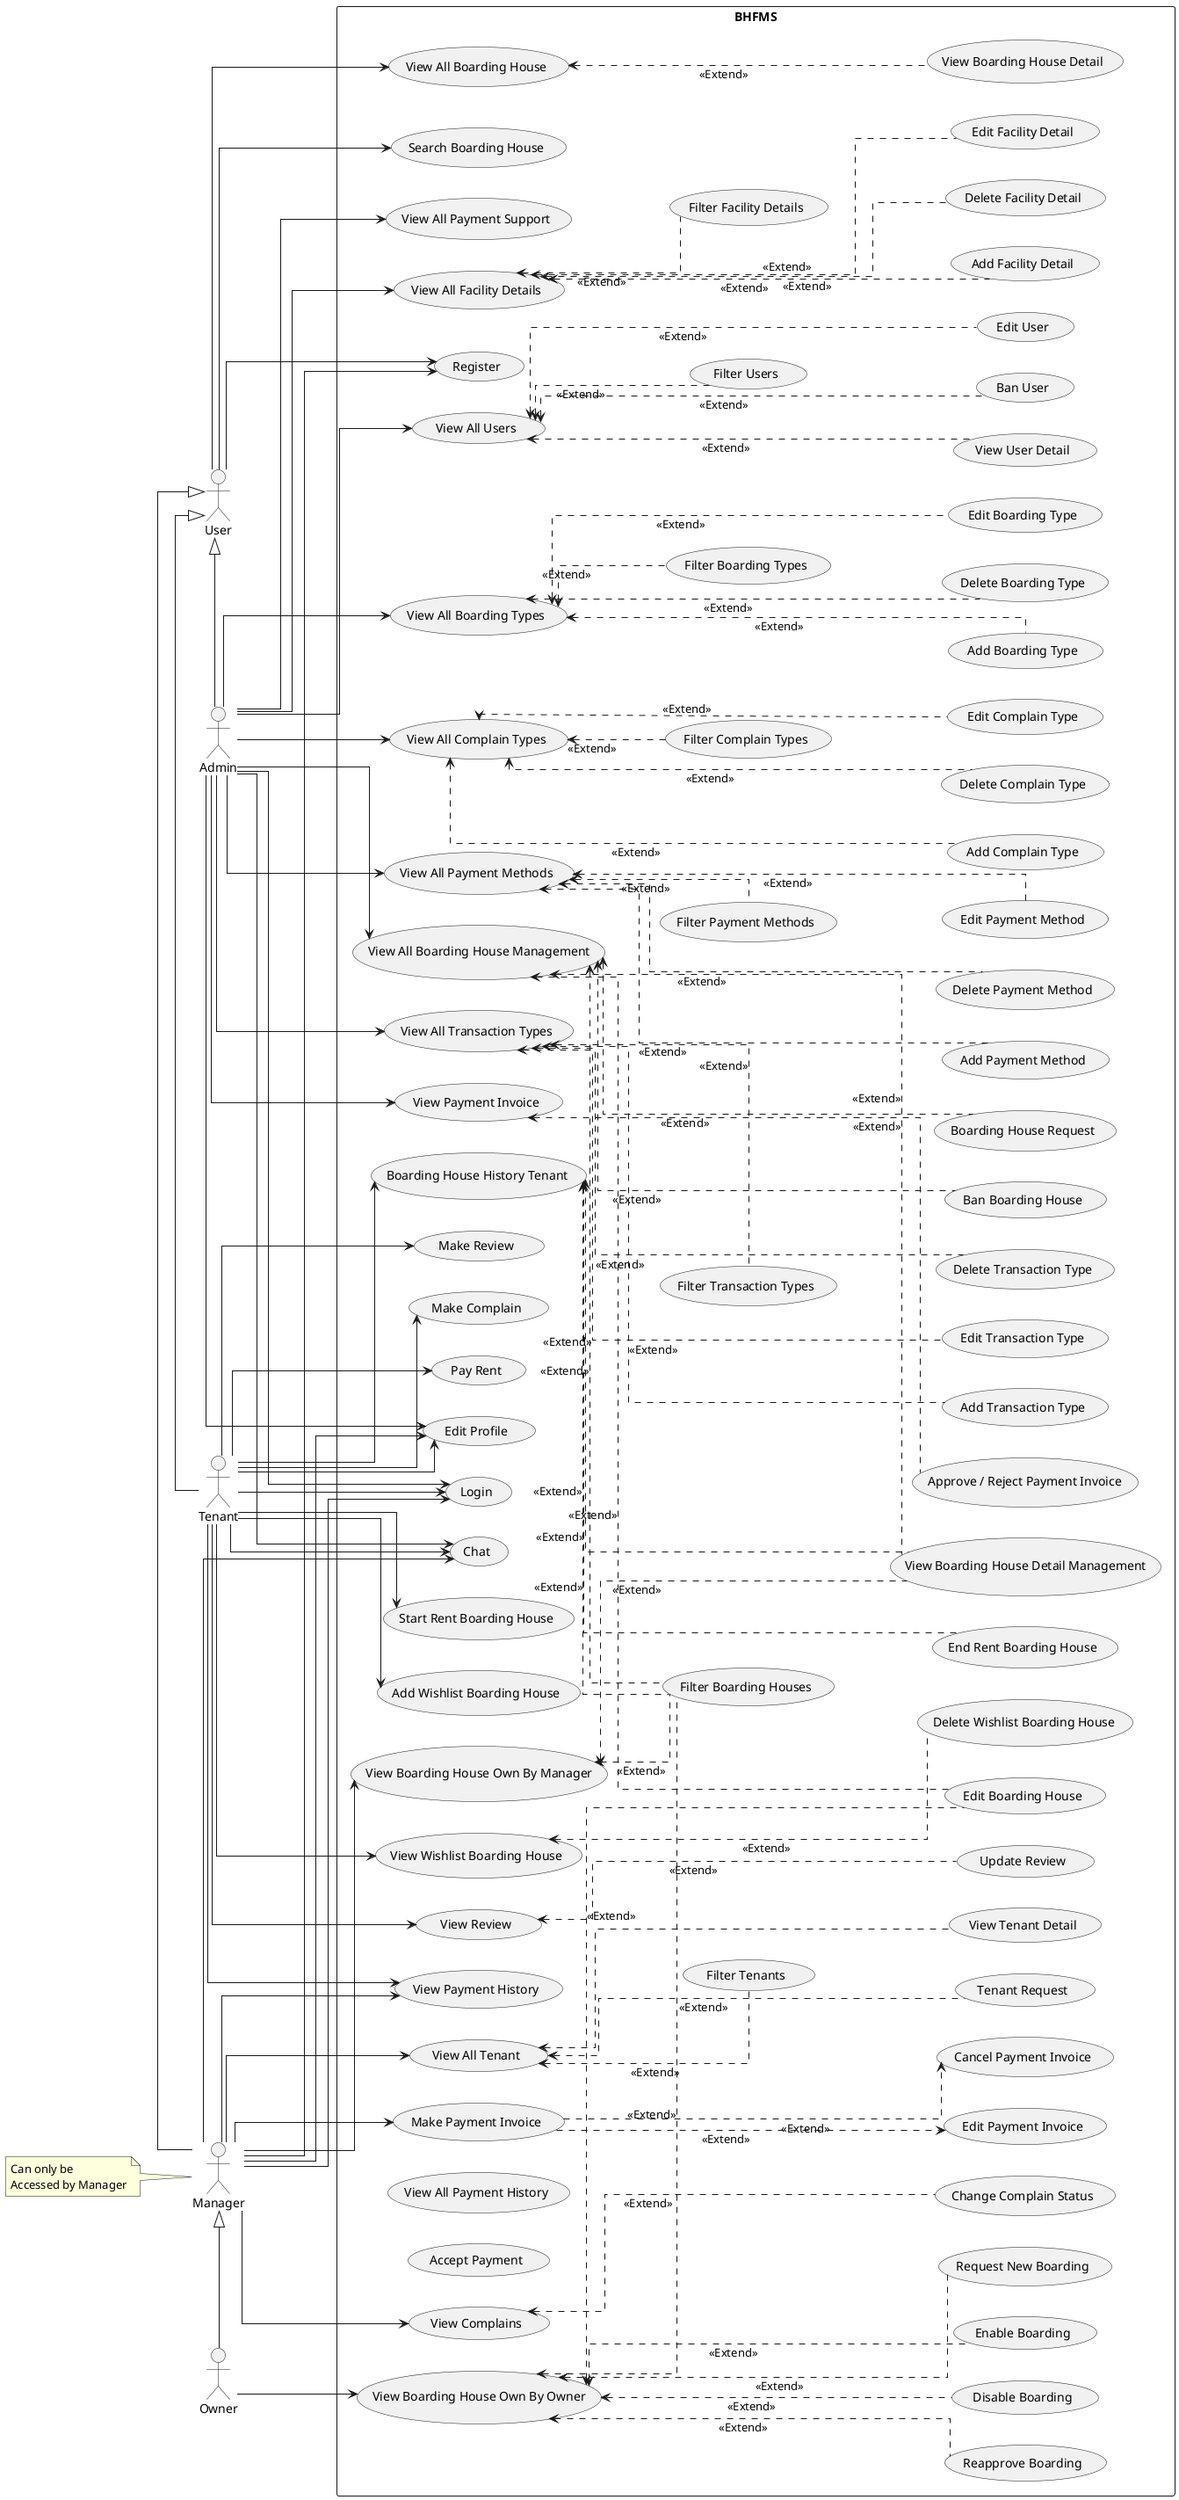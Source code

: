 @startuml
left to right direction
skinparam linetype ortho

rectangle BHFMS {
    ' General'
    usecase (Chat) as cht
    usecase (Login) as lgn
    usecase (Register) as rgs
    usecase (Edit Profile) as edt_profile

    ' Manager'
    usecase (View Complains) as view_cmpln
    usecase (Change Complain Status) as chng_cmpln
    usecase (View All Tenant) as view_tenant
    usecase (Tenant Request) as accept_tenant
    usecase (View Boarding House Own By Manager) as view_bh_own_mng
    usecase (View Tenant Detail) as view_tenant_detail

    usecase (Make Payment Invoice) as mk_pay_inv
    usecase (Edit Payment Invoice) as edit_pay_inv
    usecase (Cancel Payment Invoice) as cancel_pay_inv
    usecase (View Payment History) as view_ph

    ' Boarding House Owner'
    usecase (Request New Boarding) as req_bh
    usecase (Reapprove Boarding) as reapv_bh
    usecase (Disable Boarding) as dis_bh
    usecase (Enable Boarding) as enb_bh
    usecase (Edit Boarding House) as edit_bh
    usecase (View Boarding House Own By Owner) as view_bh_own_own

    ' Tenant'
    usecase (Start Rent Boarding House) as rent_bh
    usecase (End Rent Boarding House) as end_rent_bh
    usecase (Add Wishlist Boarding House) as add_wish_bh
    usecase (View Wishlist Boarding House) as view_wish_bh
    usecase (Delete Wishlist Boarding House) as del_wish_bh
    usecase (Search Boarding House) as search_bh
    usecase (Pay Rent) as rpymnt
    usecase (Make Complain) as cmpln
    usecase (Make Review) as mk_rvw
    usecase (View Review) as vw_rvw
    usecase (Update Review) as update_rvw
    usecase (View All Boarding House) as show_bh_all
    usecase (View Boarding House Detail) as show_bh_detail
    usecase (Boarding House History Tenant) as view_bh_tenant
    usecase (View Payment History) as view_ph

    ' Supervisor / Admin'
    usecase (View All Boarding House Management) as show_bh_admin
    usecase (Ban Boarding House) as del_bh_admin
    usecase (Boarding House Request) as aprv_bh_admin
    usecase (View Boarding House Detail Management) as view_bh

    usecase (View All Facility Details) as show_fcl_admin 
    usecase (Delete Facility Detail) as del_fcl_admin
    usecase (Edit Facility Detail) as edit_fcl_admin
    usecase (Add Facility Detail) as aprv_fcl_admin
    
    usecase (View All Users) as show_user_admin 
    usecase (Ban User) as del_user_admin
    usecase (Edit User) as edit_user_admin
    usecase (View User Detail) as view_user_admin

    usecase (View All Boarding Types) as show_btyp_admin 
    usecase (Delete Boarding Type) as del_btyp_admin
    usecase (Edit Boarding Type) as edit_btyp_admin
    usecase (Add Boarding Type) as aprv_btyp_admin

    usecase (View All Complain Types) as show_ctyp_admin 
    usecase (Delete Complain Type) as del_ctyp_admin
    usecase (Edit Complain Type) as edit_ctyp_admin
    usecase (Add Complain Type) as aprv_ctyp_admin

    usecase (View All Payment Methods) as show_pymtd_admin 
    usecase (Delete Payment Method) as del_pymtd_admin
    usecase (Edit Payment Method) as edit_pymtd_admin
    usecase (Add Payment Method) as aprv_pymtd_admin

    usecase (View All Transaction Types) as show_ttyp_admin 
    usecase (Delete Transaction Type) as del_ttyp_admin
    usecase (Edit Transaction Type) as edit_ttyp_admin
    usecase (Add Transaction Type) as aprv_ttyp_admin
    
    usecase (View All Payment History) as view_payment
    usecase (Accept Payment) as accpt_payment


    usecase (Filter Boarding Houses) as filter_bh
    usecase (Filter Facility Details) as filter_fcl
    usecase (Filter Boarding Types) as filter_bh_type
    usecase (Filter Complain Types) as filter_cmpl_type
    usecase (Filter Tenants) as filter_tnt
    usecase (Filter Payment Methods) as filter_pym_mtd
    usecase (Filter Transaction Types) as filter_tr_typ
    usecase (Filter Users) as filter_user

    usecase (View Payment Invoice) as show_pi_admin
    usecase (Approve / Reject Payment Invoice) as aprv_rjct_pi_admin
    usecase (View All Payment Support) as show_ps_admin
}

actor :Owner: as own
actor :User: as user
actor :Tenant: as tenant
actor :Admin: as adm
actor :Manager: as mngr


adm ---> edt_profile
tenant ---> edt_profile
mngr ---> edt_profile

user <|-right- mngr
mngr <|-right- own
user <|-right- tenant
user <|-right- adm




adm ---> lgn
tenant ---> lgn
mngr ---> lgn

adm ---> cht
tenant ---> cht
mngr ---> cht

user ---> rgs
mngr ---> rgs

mngr ---> view_ph
tenant ---> view_ph

adm ---> show_bh_admin
adm ---> show_fcl_admin
adm --> show_pi_admin
adm --> show_ps_admin
show_pi_admin <... aprv_rjct_pi_admin: <<Extend>>

tenant ---> rpymnt
tenant ---> rent_bh
tenant ---> cmpln
tenant ---> mk_rvw
tenant ---> vw_rvw
tenant ---> add_wish_bh
tenant ---> view_wish_bh
tenant ---> view_bh_tenant
view_bh_tenant <... view_bh: <<Extend>>
view_bh_tenant <... end_rent_bh: <<Extend>>
view_wish_bh <... del_wish_bh: <<Extend>>

user ---> show_bh_all
user ---> search_bh

vw_rvw <... update_rvw: <<Extend>>
show_bh_all <... show_bh_detail: <<Extend>>

mngr ---> mk_pay_inv
mk_pay_inv ...> edit_pay_inv: <<Extend>>
mk_pay_inv ...> cancel_pay_inv: <<Extend>>

view_cmpln <... chng_cmpln: <<Extend>>
view_bh_own_own <... edit_bh: <<Extend>>
show_bh_admin <.. edit_bh: <<Extend>>
own ---> view_bh_own_own
view_bh_own_own <... req_bh: <<Extend>>
view_bh_own_own <... reapv_bh: <<Extend>>
view_bh_own_own <... dis_bh: <<Extend>>
view_bh_own_own <... enb_bh: <<Extend>>

show_bh_admin <... del_bh_admin: <<Extend>>

show_bh_admin <... aprv_bh_admin: <<Extend>>
show_bh_admin <... view_bh: <<Extend>>

show_fcl_admin <... del_fcl_admin: <<Extend>>
show_fcl_admin <... edit_fcl_admin: <<Extend>>
show_fcl_admin <... aprv_fcl_admin: <<Extend>>

adm ---> show_user_admin
show_user_admin <... del_user_admin: <<Extend>>
show_user_admin <... edit_user_admin: <<Extend>>
show_user_admin <... view_user_admin: <<Extend>>

adm ---> show_btyp_admin
show_btyp_admin <... del_btyp_admin: <<Extend>>
show_btyp_admin <... edit_btyp_admin: <<Extend>>
show_btyp_admin <... aprv_btyp_admin: <<Extend>>

adm ---> show_ctyp_admin
show_ctyp_admin <... del_ctyp_admin: <<Extend>>
show_ctyp_admin <... edit_ctyp_admin: <<Extend>>
show_ctyp_admin <... aprv_ctyp_admin: <<Extend>>

adm ---> show_pymtd_admin
show_pymtd_admin <... del_pymtd_admin: <<Extend>>
show_pymtd_admin <... edit_pymtd_admin: <<Extend>>
show_pymtd_admin <... aprv_pymtd_admin: <<Extend>>

adm ---> show_ttyp_admin
show_ttyp_admin <... del_ttyp_admin: <<Extend>>
show_ttyp_admin <... edit_ttyp_admin: <<Extend>>
show_ttyp_admin <... aprv_ttyp_admin: <<Extend>>

mngr -->view_tenant
mngr --> view_cmpln
mngr --> view_bh_own_mng
note left
Can only be 
Accessed by Manager
end note
view_bh_own_mng <... view_bh: <<Extend>>


view_tenant <...  accept_tenant: <<Extend>>
view_tenant <... view_tenant_detail <<Extend>>

' Filters
view_tenant <.. filter_tnt: <<Extend>>
view_bh_own_mng <.. filter_bh: <<Extend>>
view_bh_own_own <.. filter_bh: <<Extend>>
show_bh_admin <.. filter_bh: <<Extend>>
view_bh_tenant <.. filter_bh: <<Extend>>
show_fcl_admin <.. filter_fcl: <<Extend>>
show_user_admin <.. filter_user: <<Extend>>
show_btyp_admin <.. filter_bh_type: <<Extend>>
show_ctyp_admin <.. filter_cmpl_type: <<Extend>>
show_pymtd_admin <.. filter_pym_mtd: <<Extend>>
show_ttyp_admin <.. filter_tr_typ: <<Extend>>
@enduml